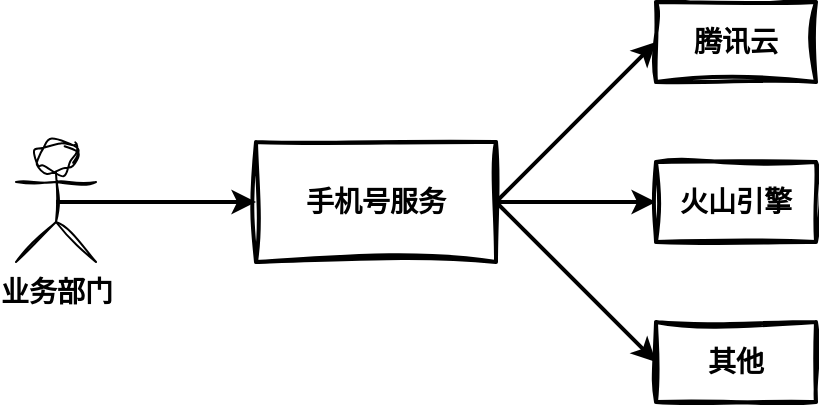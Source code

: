<mxfile version="24.2.5" type="github">
  <diagram name="第 1 页" id="1-5K2YpwrmNOt58FpZzO">
    <mxGraphModel dx="1041" dy="753" grid="1" gridSize="10" guides="1" tooltips="1" connect="1" arrows="1" fold="1" page="1" pageScale="1" pageWidth="827" pageHeight="1169" math="0" shadow="0">
      <root>
        <mxCell id="0" />
        <mxCell id="1" parent="0" />
        <mxCell id="uFZxuz84qJXmLbKSZuT8-1" style="edgeStyle=orthogonalEdgeStyle;rounded=0;orthogonalLoop=1;jettySize=auto;html=1;exitX=0.5;exitY=0.5;exitDx=0;exitDy=0;exitPerimeter=0;entryX=0;entryY=0.5;entryDx=0;entryDy=0;strokeWidth=2;" edge="1" parent="1" source="uFZxuz84qJXmLbKSZuT8-3" target="uFZxuz84qJXmLbKSZuT8-4">
          <mxGeometry relative="1" as="geometry" />
        </mxCell>
        <mxCell id="uFZxuz84qJXmLbKSZuT8-3" value="&lt;span style=&quot;font-size: 14px;&quot;&gt;&lt;b&gt;业务部门&lt;/b&gt;&lt;/span&gt;" style="shape=umlActor;verticalLabelPosition=bottom;verticalAlign=top;html=1;outlineConnect=0;sketch=1;curveFitting=1;jiggle=2;" vertex="1" parent="1">
          <mxGeometry x="200" y="250" width="40" height="60" as="geometry" />
        </mxCell>
        <mxCell id="uFZxuz84qJXmLbKSZuT8-4" value="&lt;font style=&quot;font-size: 14px;&quot;&gt;&lt;b&gt;手机号服务&lt;/b&gt;&lt;/font&gt;" style="rounded=0;whiteSpace=wrap;html=1;fillColor=none;strokeWidth=2;sketch=1;curveFitting=1;jiggle=2;" vertex="1" parent="1">
          <mxGeometry x="320" y="250" width="120" height="60" as="geometry" />
        </mxCell>
        <mxCell id="uFZxuz84qJXmLbKSZuT8-5" value="&lt;font style=&quot;font-size: 14px;&quot;&gt;&lt;b&gt;腾讯云&lt;/b&gt;&lt;/font&gt;" style="rounded=0;whiteSpace=wrap;html=1;fillColor=none;strokeWidth=2;sketch=1;curveFitting=1;jiggle=2;" vertex="1" parent="1">
          <mxGeometry x="520" y="180" width="80" height="40" as="geometry" />
        </mxCell>
        <mxCell id="uFZxuz84qJXmLbKSZuT8-6" value="&lt;font style=&quot;font-size: 14px;&quot;&gt;&lt;b&gt;火山引擎&lt;/b&gt;&lt;/font&gt;" style="rounded=0;whiteSpace=wrap;html=1;fillColor=none;strokeWidth=2;sketch=1;curveFitting=1;jiggle=2;" vertex="1" parent="1">
          <mxGeometry x="520" y="260" width="80" height="40" as="geometry" />
        </mxCell>
        <mxCell id="uFZxuz84qJXmLbKSZuT8-7" value="&lt;font style=&quot;font-size: 14px;&quot;&gt;&lt;b&gt;其他&lt;/b&gt;&lt;/font&gt;" style="rounded=0;whiteSpace=wrap;html=1;fillColor=none;strokeWidth=2;sketch=1;curveFitting=1;jiggle=2;" vertex="1" parent="1">
          <mxGeometry x="520" y="340" width="80" height="40" as="geometry" />
        </mxCell>
        <mxCell id="uFZxuz84qJXmLbKSZuT8-8" value="" style="endArrow=classic;html=1;rounded=0;exitX=1;exitY=0.5;exitDx=0;exitDy=0;entryX=0;entryY=0.5;entryDx=0;entryDy=0;strokeWidth=2;" edge="1" parent="1" source="uFZxuz84qJXmLbKSZuT8-4" target="uFZxuz84qJXmLbKSZuT8-5">
          <mxGeometry width="50" height="50" relative="1" as="geometry">
            <mxPoint x="350" y="480" as="sourcePoint" />
            <mxPoint x="400" y="430" as="targetPoint" />
          </mxGeometry>
        </mxCell>
        <mxCell id="uFZxuz84qJXmLbKSZuT8-9" value="" style="endArrow=classic;html=1;rounded=0;exitX=1;exitY=0.5;exitDx=0;exitDy=0;entryX=0;entryY=0.5;entryDx=0;entryDy=0;strokeWidth=2;" edge="1" parent="1" source="uFZxuz84qJXmLbKSZuT8-4" target="uFZxuz84qJXmLbKSZuT8-6">
          <mxGeometry width="50" height="50" relative="1" as="geometry">
            <mxPoint x="450" y="290" as="sourcePoint" />
            <mxPoint x="530" y="210" as="targetPoint" />
          </mxGeometry>
        </mxCell>
        <mxCell id="uFZxuz84qJXmLbKSZuT8-10" value="" style="endArrow=classic;html=1;rounded=0;entryX=0;entryY=0.5;entryDx=0;entryDy=0;strokeWidth=2;" edge="1" parent="1" target="uFZxuz84qJXmLbKSZuT8-7">
          <mxGeometry width="50" height="50" relative="1" as="geometry">
            <mxPoint x="440" y="280" as="sourcePoint" />
            <mxPoint x="530" y="290" as="targetPoint" />
          </mxGeometry>
        </mxCell>
      </root>
    </mxGraphModel>
  </diagram>
</mxfile>
